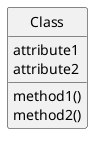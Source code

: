 @startuml
hide circle
skinparam classAttributeIconSize 0
skinparam backgroundcolor transparent

class Class {
    attribute1
    attribute2
    method1()
    method2()
}
@enduml